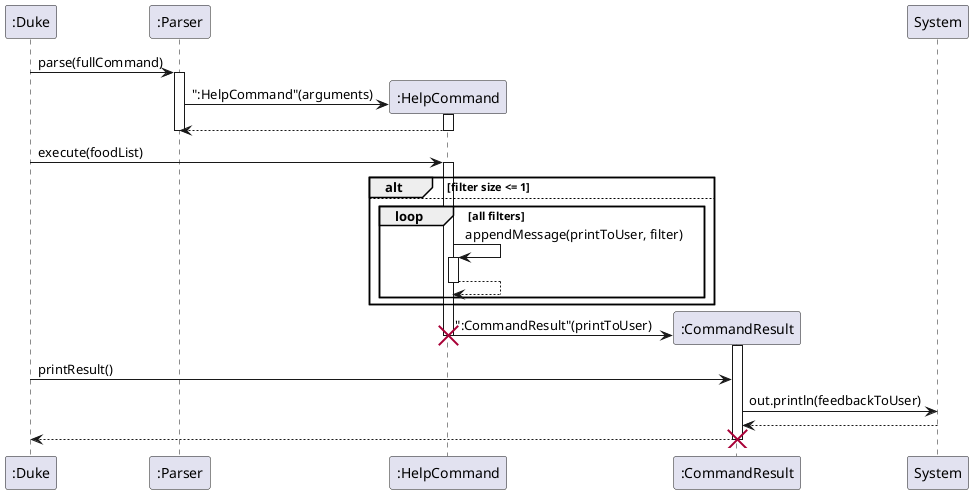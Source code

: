 @startuml
'https://plantuml.com/sequence-diagram



":Duke" -> ":Parser": parse(fullCommand)
activate ":Parser"

create ":HelpCommand" as hc
hc <- ":Parser" : ":HelpCommand"(arguments)
activate hc
hc --> ":Parser"
deactivate hc
deactivate ":Parser"



":Duke" -> hc : execute(foodList)
activate hc

alt filter size <= 1

else
loop all filters
hc -> hc : appendMessage(printToUser, filter)
activate hc
hc --> hc
deactivate hc
end
end

create ":CommandResult" as cr
hc -> cr : ":CommandResult"(printToUser)
activate cr
deactivate hc
destroy hc

":Duke" -> cr: printResult()
cr->System: out.println(feedbackToUser)


System --> cr
cr --> ":Duke"
deactivate cr
destroy cr

@enduml